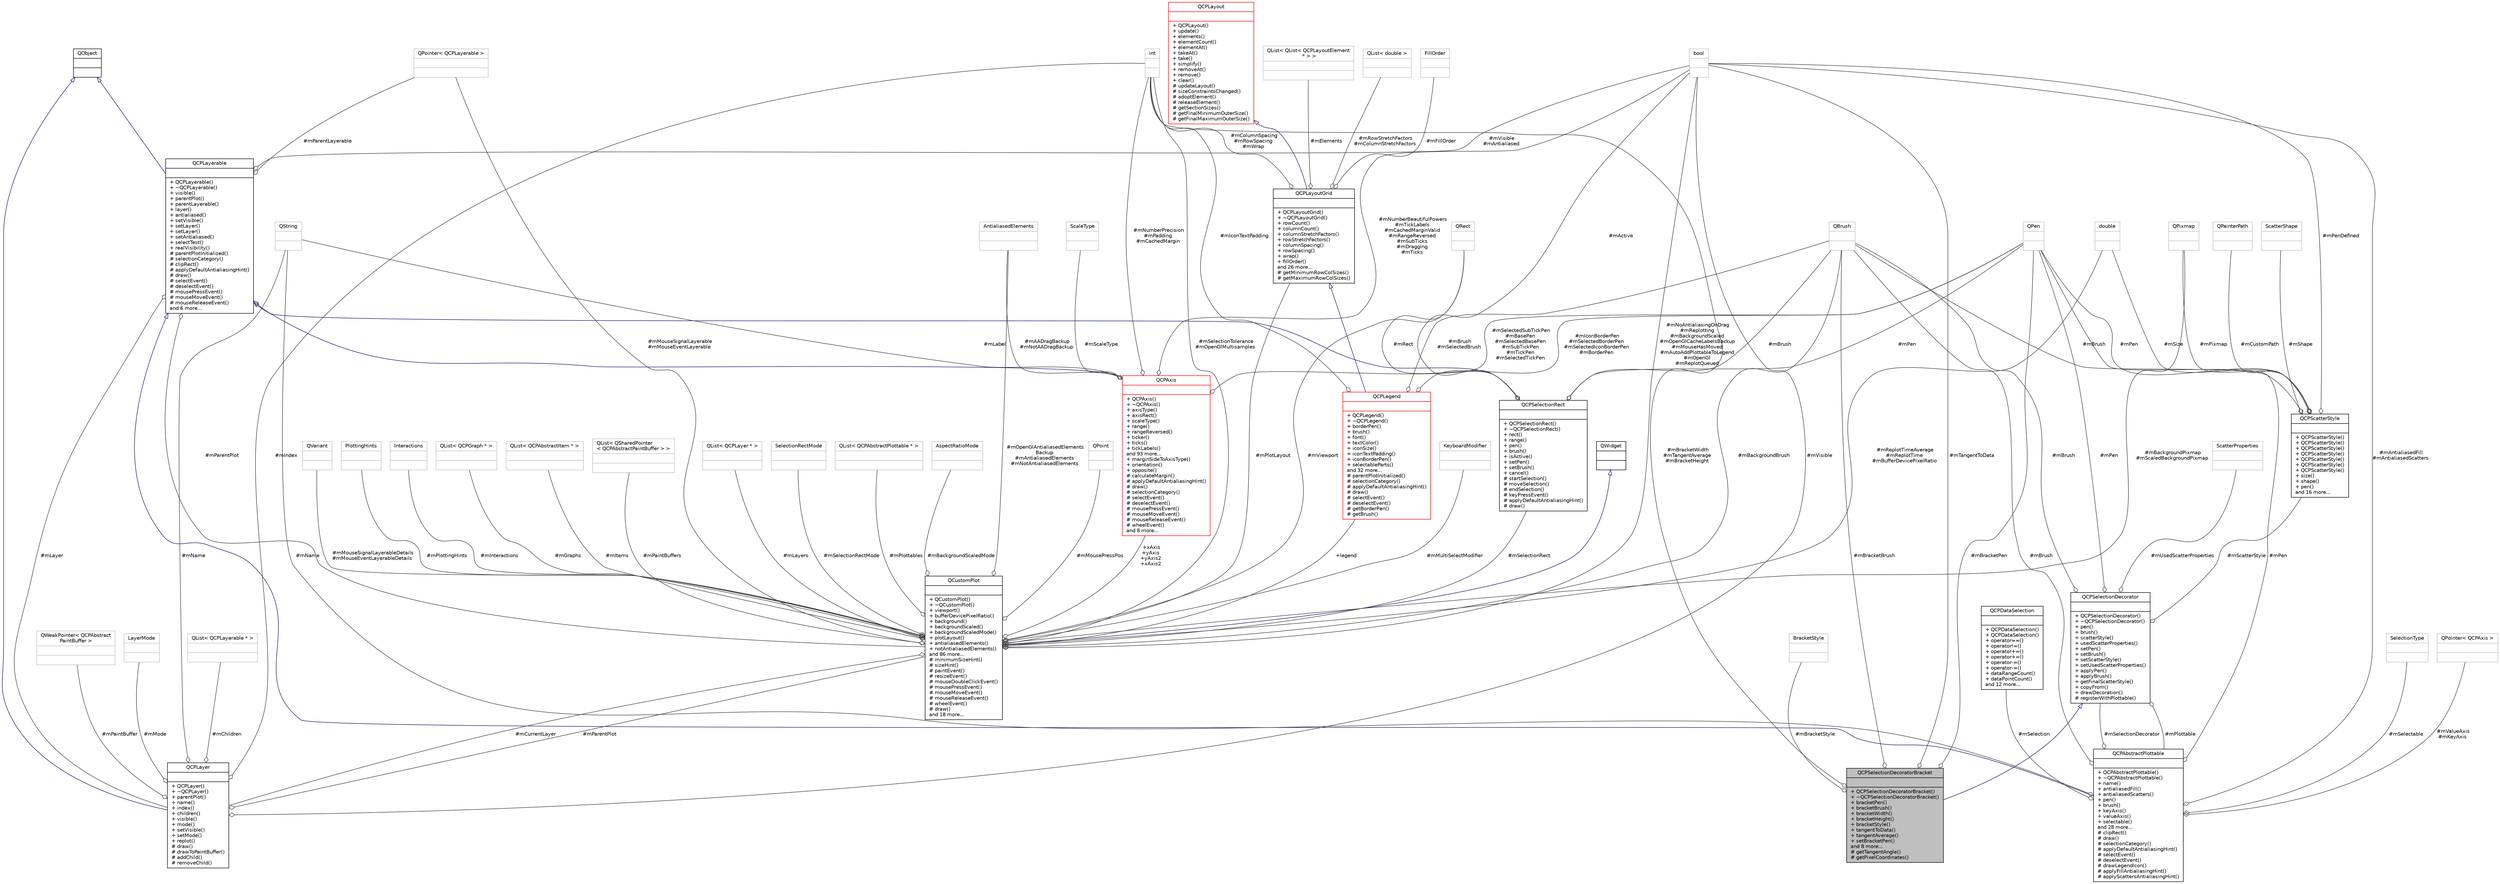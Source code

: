 digraph "QCPSelectionDecoratorBracket"
{
 // LATEX_PDF_SIZE
  edge [fontname="Helvetica",fontsize="10",labelfontname="Helvetica",labelfontsize="10"];
  node [fontname="Helvetica",fontsize="10",shape=record];
  Node1 [label="{QCPSelectionDecoratorBracket\n||+ QCPSelectionDecoratorBracket()\l+ ~QCPSelectionDecoratorBracket()\l+ bracketPen()\l+ bracketBrush()\l+ bracketWidth()\l+ bracketHeight()\l+ bracketStyle()\l+ tangentToData()\l+ tangentAverage()\l+ setBracketPen()\land 8 more...\l# getTangentAngle()\l# getPixelCoordinates()\l}",height=0.2,width=0.4,color="black", fillcolor="grey75", style="filled", fontcolor="black",tooltip="A selection decorator which draws brackets around each selected data segment."];
  Node2 -> Node1 [dir="back",color="midnightblue",fontsize="10",style="solid",arrowtail="onormal",fontname="Helvetica"];
  Node2 [label="{QCPSelectionDecorator\n||+ QCPSelectionDecorator()\l+ ~QCPSelectionDecorator()\l+ pen()\l+ brush()\l+ scatterStyle()\l+ usedScatterProperties()\l+ setPen()\l+ setBrush()\l+ setScatterStyle()\l+ setUsedScatterProperties()\l+ applyPen()\l+ applyBrush()\l+ getFinalScatterStyle()\l+ copyFrom()\l+ drawDecoration()\l# registerWithPlottable()\l}",height=0.2,width=0.4,color="black", fillcolor="white", style="filled",URL="$classQCPSelectionDecorator.html",tooltip="Controls how a plottable's data selection is drawn."];
  Node3 -> Node2 [color="grey25",fontsize="10",style="solid",label=" #mPlottable" ,arrowhead="odiamond",fontname="Helvetica"];
  Node3 [label="{QCPAbstractPlottable\n||+ QCPAbstractPlottable()\l+ ~QCPAbstractPlottable()\l+ name()\l+ antialiasedFill()\l+ antialiasedScatters()\l+ pen()\l+ brush()\l+ keyAxis()\l+ valueAxis()\l+ selectable()\land 28 more...\l# clipRect()\l# draw()\l# selectionCategory()\l# applyDefaultAntialiasingHint()\l# selectEvent()\l# deselectEvent()\l# drawLegendIcon()\l# applyFillAntialiasingHint()\l# applyScattersAntialiasingHint()\l}",height=0.2,width=0.4,color="black", fillcolor="white", style="filled",URL="$classQCPAbstractPlottable.html",tooltip="The abstract base class for all data representing objects in a plot."];
  Node4 -> Node3 [dir="back",color="midnightblue",fontsize="10",style="solid",arrowtail="onormal",fontname="Helvetica"];
  Node4 [label="{QCPLayerable\n||+ QCPLayerable()\l+ ~QCPLayerable()\l+ visible()\l+ parentPlot()\l+ parentLayerable()\l+ layer()\l+ antialiased()\l+ setVisible()\l+ setLayer()\l+ setLayer()\l+ setAntialiased()\l+ selectTest()\l+ realVisibility()\l# parentPlotInitialized()\l# selectionCategory()\l# clipRect()\l# applyDefaultAntialiasingHint()\l# draw()\l# selectEvent()\l# deselectEvent()\l# mousePressEvent()\l# mouseMoveEvent()\l# mouseReleaseEvent()\land 6 more...\l}",height=0.2,width=0.4,color="black", fillcolor="white", style="filled",URL="$classQCPLayerable.html",tooltip="Base class for all drawable objects."];
  Node5 -> Node4 [dir="back",color="midnightblue",fontsize="10",style="solid",arrowtail="onormal",fontname="Helvetica"];
  Node5 [label="{QObject\n||}",height=0.2,width=0.4,color="black", fillcolor="white", style="filled",URL="$classQObject.html",tooltip=" "];
  Node6 -> Node4 [color="grey25",fontsize="10",style="solid",label=" #mLayer" ,arrowhead="odiamond",fontname="Helvetica"];
  Node6 [label="{QCPLayer\n||+ QCPLayer()\l+ ~QCPLayer()\l+ parentPlot()\l+ name()\l+ index()\l+ children()\l+ visible()\l+ mode()\l+ setVisible()\l+ setMode()\l+ replot()\l# draw()\l# drawToPaintBuffer()\l# addChild()\l# removeChild()\l}",height=0.2,width=0.4,color="black", fillcolor="white", style="filled",URL="$classQCPLayer.html",tooltip="A layer that may contain objects, to control the rendering order."];
  Node5 -> Node6 [dir="back",color="midnightblue",fontsize="10",style="solid",arrowtail="onormal",fontname="Helvetica"];
  Node7 -> Node6 [color="grey25",fontsize="10",style="solid",label=" #mName" ,arrowhead="odiamond",fontname="Helvetica"];
  Node7 [label="{QString\n||}",height=0.2,width=0.4,color="grey75", fillcolor="white", style="filled",tooltip=" "];
  Node8 -> Node6 [color="grey25",fontsize="10",style="solid",label=" #mIndex" ,arrowhead="odiamond",fontname="Helvetica"];
  Node8 [label="{int\n||}",height=0.2,width=0.4,color="grey75", fillcolor="white", style="filled",tooltip=" "];
  Node9 -> Node6 [color="grey25",fontsize="10",style="solid",label=" #mPaintBuffer" ,arrowhead="odiamond",fontname="Helvetica"];
  Node9 [label="{QWeakPointer\< QCPAbstract\lPaintBuffer \>\n||}",height=0.2,width=0.4,color="grey75", fillcolor="white", style="filled",tooltip=" "];
  Node10 -> Node6 [color="grey25",fontsize="10",style="solid",label=" #mVisible" ,arrowhead="odiamond",fontname="Helvetica"];
  Node10 [label="{bool\n||}",height=0.2,width=0.4,color="grey75", fillcolor="white", style="filled",tooltip=" "];
  Node11 -> Node6 [color="grey25",fontsize="10",style="solid",label=" #mParentPlot" ,arrowhead="odiamond",fontname="Helvetica"];
  Node11 [label="{QCustomPlot\n||+ QCustomPlot()\l+ ~QCustomPlot()\l+ viewport()\l+ bufferDevicePixelRatio()\l+ background()\l+ backgroundScaled()\l+ backgroundScaledMode()\l+ plotLayout()\l+ antialiasedElements()\l+ notAntialiasedElements()\land 86 more...\l# minimumSizeHint()\l# sizeHint()\l# paintEvent()\l# resizeEvent()\l# mouseDoubleClickEvent()\l# mousePressEvent()\l# mouseMoveEvent()\l# mouseReleaseEvent()\l# wheelEvent()\l# draw()\land 18 more...\l}",height=0.2,width=0.4,color="black", fillcolor="white", style="filled",URL="$classQCustomPlot.html",tooltip="The central class of the library. This is the QWidget which displays the plot and interacts with the ..."];
  Node12 -> Node11 [dir="back",color="midnightblue",fontsize="10",style="solid",arrowtail="onormal",fontname="Helvetica"];
  Node12 [label="{QWidget\n||}",height=0.2,width=0.4,color="black", fillcolor="white", style="filled",URL="$classQWidget.html",tooltip=" "];
  Node6 -> Node11 [color="grey25",fontsize="10",style="solid",label=" #mCurrentLayer" ,arrowhead="odiamond",fontname="Helvetica"];
  Node13 -> Node11 [color="grey25",fontsize="10",style="solid",label=" #mPlotLayout" ,arrowhead="odiamond",fontname="Helvetica"];
  Node13 [label="{QCPLayoutGrid\n||+ QCPLayoutGrid()\l+ ~QCPLayoutGrid()\l+ rowCount()\l+ columnCount()\l+ columnStretchFactors()\l+ rowStretchFactors()\l+ columnSpacing()\l+ rowSpacing()\l+ wrap()\l+ fillOrder()\land 26 more...\l# getMinimumRowColSizes()\l# getMaximumRowColSizes()\l}",height=0.2,width=0.4,color="black", fillcolor="white", style="filled",URL="$classQCPLayoutGrid.html",tooltip="A layout that arranges child elements in a grid."];
  Node14 -> Node13 [dir="back",color="midnightblue",fontsize="10",style="solid",arrowtail="onormal",fontname="Helvetica"];
  Node14 [label="{QCPLayout\n||+ QCPLayout()\l+ update()\l+ elements()\l+ elementCount()\l+ elementAt()\l+ takeAt()\l+ take()\l+ simplify()\l+ removeAt()\l+ remove()\l+ clear()\l# updateLayout()\l# sizeConstraintsChanged()\l# adoptElement()\l# releaseElement()\l# getSectionSizes()\l# getFinalMinimumOuterSize()\l# getFinalMaximumOuterSize()\l}",height=0.2,width=0.4,color="red", fillcolor="white", style="filled",URL="$classQCPLayout.html",tooltip="The abstract base class for layouts."];
  Node22 -> Node13 [color="grey25",fontsize="10",style="solid",label=" #mElements" ,arrowhead="odiamond",fontname="Helvetica"];
  Node22 [label="{QList\< QList\< QCPLayoutElement\l * \> \>\n||}",height=0.2,width=0.4,color="grey75", fillcolor="white", style="filled",tooltip=" "];
  Node23 -> Node13 [color="grey25",fontsize="10",style="solid",label=" #mRowStretchFactors\n#mColumnStretchFactors" ,arrowhead="odiamond",fontname="Helvetica"];
  Node23 [label="{QList\< double \>\n||}",height=0.2,width=0.4,color="grey75", fillcolor="white", style="filled",tooltip=" "];
  Node8 -> Node13 [color="grey25",fontsize="10",style="solid",label=" #mColumnSpacing\n#mRowSpacing\n#mWrap" ,arrowhead="odiamond",fontname="Helvetica"];
  Node24 -> Node13 [color="grey25",fontsize="10",style="solid",label=" #mFillOrder" ,arrowhead="odiamond",fontname="Helvetica"];
  Node24 [label="{FillOrder\n||}",height=0.2,width=0.4,color="grey75", fillcolor="white", style="filled",tooltip=" "];
  Node25 -> Node11 [color="grey25",fontsize="10",style="solid",label=" #mMouseSignalLayerableDetails\n#mMouseEventLayerableDetails" ,arrowhead="odiamond",fontname="Helvetica"];
  Node25 [label="{QVariant\n||}",height=0.2,width=0.4,color="grey75", fillcolor="white", style="filled",tooltip=" "];
  Node26 -> Node11 [color="grey25",fontsize="10",style="solid",label=" #mPlottingHints" ,arrowhead="odiamond",fontname="Helvetica"];
  Node26 [label="{PlottingHints\n||}",height=0.2,width=0.4,color="grey75", fillcolor="white", style="filled",tooltip=" "];
  Node27 -> Node11 [color="grey25",fontsize="10",style="solid",label=" #mInteractions" ,arrowhead="odiamond",fontname="Helvetica"];
  Node27 [label="{Interactions\n||}",height=0.2,width=0.4,color="grey75", fillcolor="white", style="filled",tooltip=" "];
  Node28 -> Node11 [color="grey25",fontsize="10",style="solid",label=" #mReplotTimeAverage\n#mReplotTime\n#mBufferDevicePixelRatio" ,arrowhead="odiamond",fontname="Helvetica"];
  Node28 [label="{double\n||}",height=0.2,width=0.4,color="grey75", fillcolor="white", style="filled",tooltip=" "];
  Node29 -> Node11 [color="grey25",fontsize="10",style="solid",label=" #mSelectionRect" ,arrowhead="odiamond",fontname="Helvetica"];
  Node29 [label="{QCPSelectionRect\n||+ QCPSelectionRect()\l+ ~QCPSelectionRect()\l+ rect()\l+ range()\l+ pen()\l+ brush()\l+ isActive()\l+ setPen()\l+ setBrush()\l+ cancel()\l# startSelection()\l# moveSelection()\l# endSelection()\l# keyPressEvent()\l# applyDefaultAntialiasingHint()\l# draw()\l}",height=0.2,width=0.4,color="black", fillcolor="white", style="filled",URL="$classQCPSelectionRect.html",tooltip="Provides rect/rubber-band data selection and range zoom interaction."];
  Node4 -> Node29 [dir="back",color="midnightblue",fontsize="10",style="solid",arrowtail="onormal",fontname="Helvetica"];
  Node30 -> Node29 [color="grey25",fontsize="10",style="solid",label=" #mPen" ,arrowhead="odiamond",fontname="Helvetica"];
  Node30 [label="{QPen\n||}",height=0.2,width=0.4,color="grey75", fillcolor="white", style="filled",tooltip=" "];
  Node10 -> Node29 [color="grey25",fontsize="10",style="solid",label=" #mActive" ,arrowhead="odiamond",fontname="Helvetica"];
  Node31 -> Node29 [color="grey25",fontsize="10",style="solid",label=" #mBrush" ,arrowhead="odiamond",fontname="Helvetica"];
  Node31 [label="{QBrush\n||}",height=0.2,width=0.4,color="grey75", fillcolor="white", style="filled",tooltip=" "];
  Node20 -> Node29 [color="grey25",fontsize="10",style="solid",label=" #mRect" ,arrowhead="odiamond",fontname="Helvetica"];
  Node20 [label="{QRect\n||}",height=0.2,width=0.4,color="grey75", fillcolor="white", style="filled",tooltip=" "];
  Node32 -> Node11 [color="grey25",fontsize="10",style="solid",label=" #mGraphs" ,arrowhead="odiamond",fontname="Helvetica"];
  Node32 [label="{QList\< QCPGraph * \>\n||}",height=0.2,width=0.4,color="grey75", fillcolor="white", style="filled",tooltip=" "];
  Node33 -> Node11 [color="grey25",fontsize="10",style="solid",label=" #mMultiSelectModifier" ,arrowhead="odiamond",fontname="Helvetica"];
  Node33 [label="{KeyboardModifier\n||}",height=0.2,width=0.4,color="grey75", fillcolor="white", style="filled",tooltip=" "];
  Node34 -> Node11 [color="grey25",fontsize="10",style="solid",label=" #mItems" ,arrowhead="odiamond",fontname="Helvetica"];
  Node34 [label="{QList\< QCPAbstractItem * \>\n||}",height=0.2,width=0.4,color="grey75", fillcolor="white", style="filled",tooltip=" "];
  Node35 -> Node11 [color="grey25",fontsize="10",style="solid",label=" #mPaintBuffers" ,arrowhead="odiamond",fontname="Helvetica"];
  Node35 [label="{QList\< QSharedPointer\l\< QCPAbstractPaintBuffer \> \>\n||}",height=0.2,width=0.4,color="grey75", fillcolor="white", style="filled",tooltip=" "];
  Node36 -> Node11 [color="grey25",fontsize="10",style="solid",label=" +xAxis\n+yAxis\n+yAxis2\n+xAxis2" ,arrowhead="odiamond",fontname="Helvetica"];
  Node36 [label="{QCPAxis\n||+ QCPAxis()\l+ ~QCPAxis()\l+ axisType()\l+ axisRect()\l+ scaleType()\l+ range()\l+ rangeReversed()\l+ ticker()\l+ ticks()\l+ tickLabels()\land 93 more...\l+ marginSideToAxisType()\l+ orientation()\l+ opposite()\l# calculateMargin()\l# applyDefaultAntialiasingHint()\l# draw()\l# selectionCategory()\l# selectEvent()\l# deselectEvent()\l# mousePressEvent()\l# mouseMoveEvent()\l# mouseReleaseEvent()\l# wheelEvent()\land 8 more...\l}",height=0.2,width=0.4,color="red", fillcolor="white", style="filled",URL="$classQCPAxis.html",tooltip="Manages a single axis inside a QCustomPlot."];
  Node4 -> Node36 [dir="back",color="midnightblue",fontsize="10",style="solid",arrowtail="onormal",fontname="Helvetica"];
  Node37 -> Node36 [color="grey25",fontsize="10",style="solid",label=" #mScaleType" ,arrowhead="odiamond",fontname="Helvetica"];
  Node37 [label="{ScaleType\n||}",height=0.2,width=0.4,color="grey75", fillcolor="white", style="filled",tooltip=" "];
  Node7 -> Node36 [color="grey25",fontsize="10",style="solid",label=" #mLabel" ,arrowhead="odiamond",fontname="Helvetica"];
  Node30 -> Node36 [color="grey25",fontsize="10",style="solid",label=" #mSelectedSubTickPen\n#mBasePen\n#mSelectedBasePen\n#mSubTickPen\n#mTickPen\n#mSelectedTickPen" ,arrowhead="odiamond",fontname="Helvetica"];
  Node8 -> Node36 [color="grey25",fontsize="10",style="solid",label=" #mNumberPrecision\n#mPadding\n#mCachedMargin" ,arrowhead="odiamond",fontname="Helvetica"];
  Node10 -> Node36 [color="grey25",fontsize="10",style="solid",label=" #mNumberBeautifulPowers\n#mTickLabels\n#mCachedMarginValid\n#mRangeReversed\n#mSubTicks\n#mDragging\n#mTicks" ,arrowhead="odiamond",fontname="Helvetica"];
  Node61 -> Node36 [color="grey25",fontsize="10",style="solid",label=" #mAADragBackup\n#mNotAADragBackup" ,arrowhead="odiamond",fontname="Helvetica"];
  Node61 [label="{AntialiasedElements\n||}",height=0.2,width=0.4,color="grey75", fillcolor="white", style="filled",tooltip=" "];
  Node68 -> Node11 [color="grey25",fontsize="10",style="solid",label=" #mLayers" ,arrowhead="odiamond",fontname="Helvetica"];
  Node68 [label="{QList\< QCPLayer * \>\n||}",height=0.2,width=0.4,color="grey75", fillcolor="white", style="filled",tooltip=" "];
  Node69 -> Node11 [color="grey25",fontsize="10",style="solid",label=" #mSelectionRectMode" ,arrowhead="odiamond",fontname="Helvetica"];
  Node69 [label="{SelectionRectMode\n||}",height=0.2,width=0.4,color="grey75", fillcolor="white", style="filled",tooltip=" "];
  Node60 -> Node11 [color="grey25",fontsize="10",style="solid",label=" #mBackgroundPixmap\n#mScaledBackgroundPixmap" ,arrowhead="odiamond",fontname="Helvetica"];
  Node60 [label="{QPixmap\n||}",height=0.2,width=0.4,color="grey75", fillcolor="white", style="filled",tooltip=" "];
  Node70 -> Node11 [color="grey25",fontsize="10",style="solid",label=" #mMouseSignalLayerable\n#mMouseEventLayerable" ,arrowhead="odiamond",fontname="Helvetica"];
  Node70 [label="{QPointer\< QCPLayerable \>\n||}",height=0.2,width=0.4,color="grey75", fillcolor="white", style="filled",tooltip=" "];
  Node8 -> Node11 [color="grey25",fontsize="10",style="solid",label=" #mSelectionTolerance\n#mOpenGlMultisamples" ,arrowhead="odiamond",fontname="Helvetica"];
  Node71 -> Node11 [color="grey25",fontsize="10",style="solid",label=" #mPlottables" ,arrowhead="odiamond",fontname="Helvetica"];
  Node71 [label="{QList\< QCPAbstractPlottable * \>\n||}",height=0.2,width=0.4,color="grey75", fillcolor="white", style="filled",tooltip=" "];
  Node10 -> Node11 [color="grey25",fontsize="10",style="solid",label=" #mNoAntialiasingOnDrag\n#mReplotting\n#mBackgroundScaled\n#mOpenGlCacheLabelsBackup\n#mMouseHasMoved\n#mAutoAddPlottableToLegend\n#mOpenGl\n#mReplotQueued" ,arrowhead="odiamond",fontname="Helvetica"];
  Node31 -> Node11 [color="grey25",fontsize="10",style="solid",label=" #mBackgroundBrush" ,arrowhead="odiamond",fontname="Helvetica"];
  Node61 -> Node11 [color="grey25",fontsize="10",style="solid",label=" #mOpenGlAntialiasedElements\lBackup\n#mAntialiasedElements\n#mNotAntialiasedElements" ,arrowhead="odiamond",fontname="Helvetica"];
  Node72 -> Node11 [color="grey25",fontsize="10",style="solid",label=" +legend" ,arrowhead="odiamond",fontname="Helvetica"];
  Node72 [label="{QCPLegend\n||+ QCPLegend()\l+ ~QCPLegend()\l+ borderPen()\l+ brush()\l+ font()\l+ textColor()\l+ iconSize()\l+ iconTextPadding()\l+ iconBorderPen()\l+ selectableParts()\land 32 more...\l# parentPlotInitialized()\l# selectionCategory()\l# applyDefaultAntialiasingHint()\l# draw()\l# selectEvent()\l# deselectEvent()\l# getBorderPen()\l# getBrush()\l}",height=0.2,width=0.4,color="red", fillcolor="white", style="filled",URL="$classQCPLegend.html",tooltip="Manages a legend inside a QCustomPlot."];
  Node13 -> Node72 [dir="back",color="midnightblue",fontsize="10",style="solid",arrowtail="onormal",fontname="Helvetica"];
  Node30 -> Node72 [color="grey25",fontsize="10",style="solid",label=" #mIconBorderPen\n#mSelectedBorderPen\n#mSelectedIconBorderPen\n#mBorderPen" ,arrowhead="odiamond",fontname="Helvetica"];
  Node8 -> Node72 [color="grey25",fontsize="10",style="solid",label=" #mIconTextPadding" ,arrowhead="odiamond",fontname="Helvetica"];
  Node31 -> Node72 [color="grey25",fontsize="10",style="solid",label=" #mBrush\n#mSelectedBrush" ,arrowhead="odiamond",fontname="Helvetica"];
  Node63 -> Node11 [color="grey25",fontsize="10",style="solid",label=" #mBackgroundScaledMode" ,arrowhead="odiamond",fontname="Helvetica"];
  Node63 [label="{AspectRatioMode\n||}",height=0.2,width=0.4,color="grey75", fillcolor="white", style="filled",tooltip=" "];
  Node20 -> Node11 [color="grey25",fontsize="10",style="solid",label=" #mViewport" ,arrowhead="odiamond",fontname="Helvetica"];
  Node73 -> Node11 [color="grey25",fontsize="10",style="solid",label=" #mMousePressPos" ,arrowhead="odiamond",fontname="Helvetica"];
  Node73 [label="{QPoint\n||}",height=0.2,width=0.4,color="grey75", fillcolor="white", style="filled",tooltip=" "];
  Node74 -> Node6 [color="grey25",fontsize="10",style="solid",label=" #mMode" ,arrowhead="odiamond",fontname="Helvetica"];
  Node74 [label="{LayerMode\n||}",height=0.2,width=0.4,color="grey75", fillcolor="white", style="filled",tooltip=" "];
  Node75 -> Node6 [color="grey25",fontsize="10",style="solid",label=" #mChildren" ,arrowhead="odiamond",fontname="Helvetica"];
  Node75 [label="{QList\< QCPLayerable * \>\n||}",height=0.2,width=0.4,color="grey75", fillcolor="white", style="filled",tooltip=" "];
  Node70 -> Node4 [color="grey25",fontsize="10",style="solid",label=" #mParentLayerable" ,arrowhead="odiamond",fontname="Helvetica"];
  Node10 -> Node4 [color="grey25",fontsize="10",style="solid",label=" #mVisible\n#mAntialiased" ,arrowhead="odiamond",fontname="Helvetica"];
  Node11 -> Node4 [color="grey25",fontsize="10",style="solid",label=" #mParentPlot" ,arrowhead="odiamond",fontname="Helvetica"];
  Node76 -> Node3 [color="grey25",fontsize="10",style="solid",label=" #mValueAxis\n#mKeyAxis" ,arrowhead="odiamond",fontname="Helvetica"];
  Node76 [label="{QPointer\< QCPAxis \>\n||}",height=0.2,width=0.4,color="grey75", fillcolor="white", style="filled",tooltip=" "];
  Node7 -> Node3 [color="grey25",fontsize="10",style="solid",label=" #mName" ,arrowhead="odiamond",fontname="Helvetica"];
  Node77 -> Node3 [color="grey25",fontsize="10",style="solid",label=" #mSelection" ,arrowhead="odiamond",fontname="Helvetica"];
  Node77 [label="{QCPDataSelection\n||+ QCPDataSelection()\l+ QCPDataSelection()\l+ operator==()\l+ operator!=()\l+ operator+=()\l+ operator+=()\l+ operator-=()\l+ operator-=()\l+ dataRangeCount()\l+ dataPointCount()\land 12 more...\l}",height=0.2,width=0.4,color="black", fillcolor="white", style="filled",URL="$classQCPDataSelection.html",tooltip="Describes a data set by holding multiple QCPDataRange instances."];
  Node78 -> Node3 [color="grey25",fontsize="10",style="solid",label=" #mSelectable" ,arrowhead="odiamond",fontname="Helvetica"];
  Node78 [label="{SelectionType\n||}",height=0.2,width=0.4,color="grey75", fillcolor="white", style="filled",tooltip=" "];
  Node30 -> Node3 [color="grey25",fontsize="10",style="solid",label=" #mPen" ,arrowhead="odiamond",fontname="Helvetica"];
  Node10 -> Node3 [color="grey25",fontsize="10",style="solid",label=" #mAntialiasedFill\n#mAntialiasedScatters" ,arrowhead="odiamond",fontname="Helvetica"];
  Node31 -> Node3 [color="grey25",fontsize="10",style="solid",label=" #mBrush" ,arrowhead="odiamond",fontname="Helvetica"];
  Node2 -> Node3 [color="grey25",fontsize="10",style="solid",label=" #mSelectionDecorator" ,arrowhead="odiamond",fontname="Helvetica"];
  Node30 -> Node2 [color="grey25",fontsize="10",style="solid",label=" #mPen" ,arrowhead="odiamond",fontname="Helvetica"];
  Node31 -> Node2 [color="grey25",fontsize="10",style="solid",label=" #mBrush" ,arrowhead="odiamond",fontname="Helvetica"];
  Node79 -> Node2 [color="grey25",fontsize="10",style="solid",label=" #mUsedScatterProperties" ,arrowhead="odiamond",fontname="Helvetica"];
  Node79 [label="{ScatterProperties\n||}",height=0.2,width=0.4,color="grey75", fillcolor="white", style="filled",tooltip=" "];
  Node80 -> Node2 [color="grey25",fontsize="10",style="solid",label=" #mScatterStyle" ,arrowhead="odiamond",fontname="Helvetica"];
  Node80 [label="{QCPScatterStyle\n||+ QCPScatterStyle()\l+ QCPScatterStyle()\l+ QCPScatterStyle()\l+ QCPScatterStyle()\l+ QCPScatterStyle()\l+ QCPScatterStyle()\l+ QCPScatterStyle()\l+ size()\l+ shape()\l+ pen()\land 16 more...\l}",height=0.2,width=0.4,color="black", fillcolor="white", style="filled",URL="$classQCPScatterStyle.html",tooltip="Represents the visual appearance of scatter points."];
  Node81 -> Node80 [color="grey25",fontsize="10",style="solid",label=" #mShape" ,arrowhead="odiamond",fontname="Helvetica"];
  Node81 [label="{ScatterShape\n||}",height=0.2,width=0.4,color="grey75", fillcolor="white", style="filled",tooltip=" "];
  Node28 -> Node80 [color="grey25",fontsize="10",style="solid",label=" #mSize" ,arrowhead="odiamond",fontname="Helvetica"];
  Node60 -> Node80 [color="grey25",fontsize="10",style="solid",label=" #mPixmap" ,arrowhead="odiamond",fontname="Helvetica"];
  Node30 -> Node80 [color="grey25",fontsize="10",style="solid",label=" #mPen" ,arrowhead="odiamond",fontname="Helvetica"];
  Node10 -> Node80 [color="grey25",fontsize="10",style="solid",label=" #mPenDefined" ,arrowhead="odiamond",fontname="Helvetica"];
  Node82 -> Node80 [color="grey25",fontsize="10",style="solid",label=" #mCustomPath" ,arrowhead="odiamond",fontname="Helvetica"];
  Node82 [label="{QPainterPath\n||}",height=0.2,width=0.4,color="grey75", fillcolor="white", style="filled",tooltip=" "];
  Node31 -> Node80 [color="grey25",fontsize="10",style="solid",label=" #mBrush" ,arrowhead="odiamond",fontname="Helvetica"];
  Node83 -> Node1 [color="grey25",fontsize="10",style="solid",label=" #mBracketStyle" ,arrowhead="odiamond",fontname="Helvetica"];
  Node83 [label="{BracketStyle\n||}",height=0.2,width=0.4,color="grey75", fillcolor="white", style="filled",tooltip=" "];
  Node30 -> Node1 [color="grey25",fontsize="10",style="solid",label=" #mBracketPen" ,arrowhead="odiamond",fontname="Helvetica"];
  Node8 -> Node1 [color="grey25",fontsize="10",style="solid",label=" #mBracketWidth\n#mTangentAverage\n#mBracketHeight" ,arrowhead="odiamond",fontname="Helvetica"];
  Node10 -> Node1 [color="grey25",fontsize="10",style="solid",label=" #mTangentToData" ,arrowhead="odiamond",fontname="Helvetica"];
  Node31 -> Node1 [color="grey25",fontsize="10",style="solid",label=" #mBracketBrush" ,arrowhead="odiamond",fontname="Helvetica"];
}
